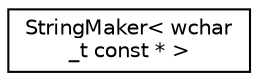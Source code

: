 digraph "Graphical Class Hierarchy"
{
  edge [fontname="Helvetica",fontsize="10",labelfontname="Helvetica",labelfontsize="10"];
  node [fontname="Helvetica",fontsize="10",shape=record];
  rankdir="LR";
  Node1 [label="StringMaker\< wchar\l_t const * \>",height=0.2,width=0.4,color="black", fillcolor="white", style="filled",URL="$structCatch_1_1StringMaker_3_01wchar__t_01const_01_5_01_4.html"];
}
